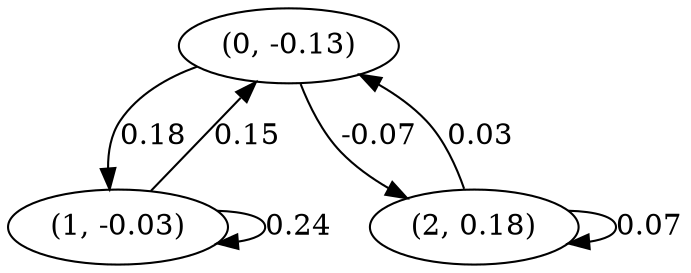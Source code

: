 digraph {
    0 [ label = "(0, -0.13)" ]
    1 [ label = "(1, -0.03)" ]
    2 [ label = "(2, 0.18)" ]
    1 -> 1 [ label = "0.24" ]
    2 -> 2 [ label = "0.07" ]
    1 -> 0 [ label = "0.15" ]
    2 -> 0 [ label = "0.03" ]
    0 -> 1 [ label = "0.18" ]
    0 -> 2 [ label = "-0.07" ]
}

